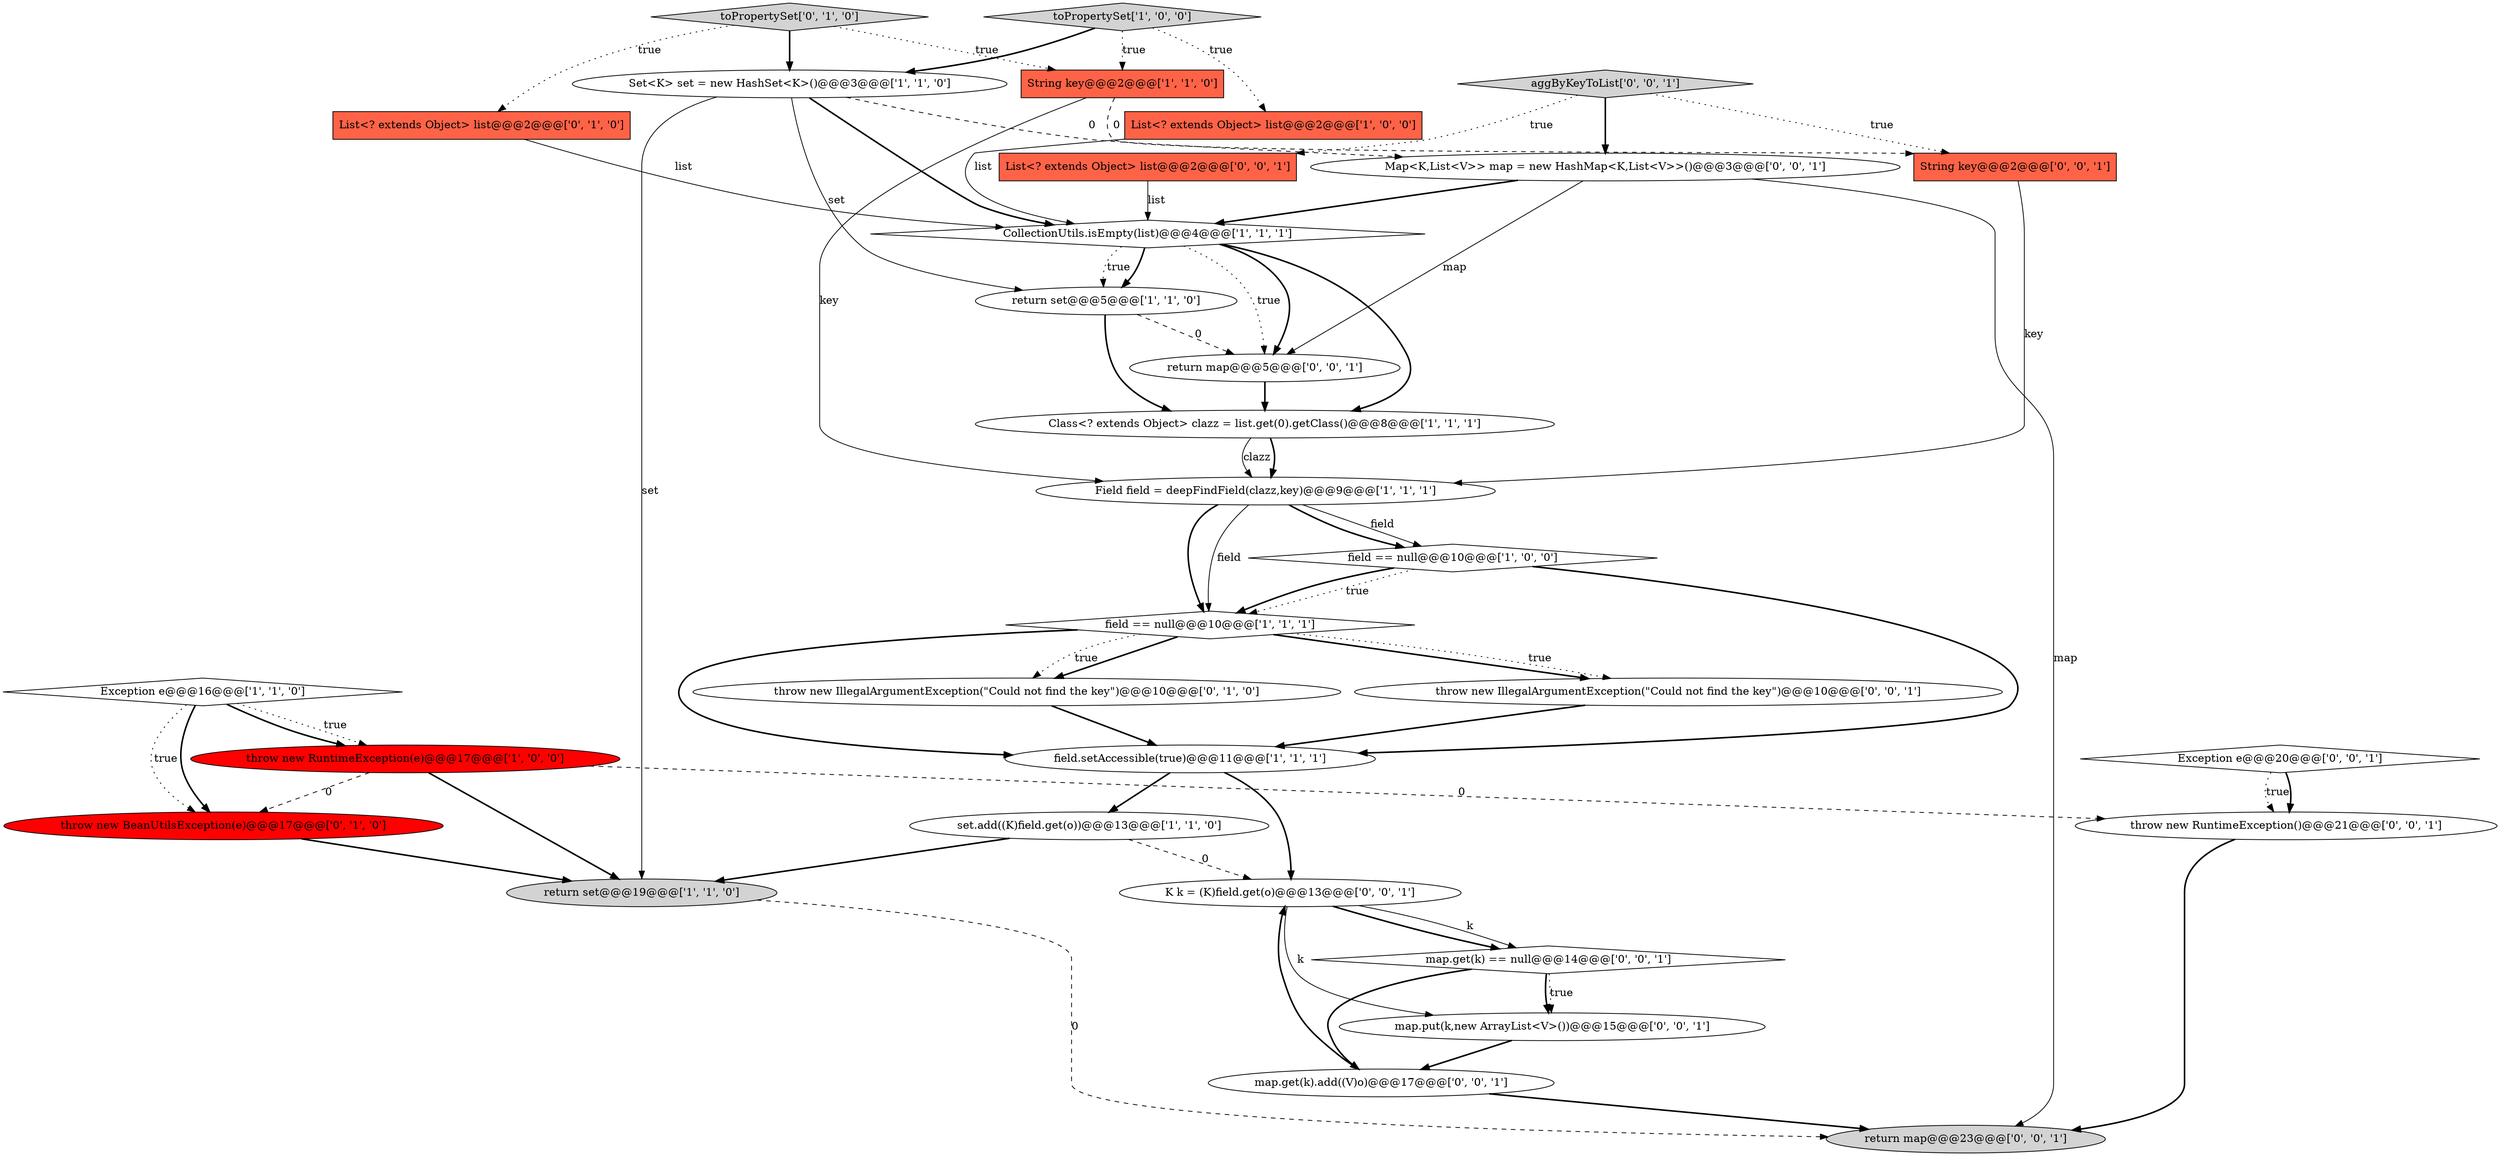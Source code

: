 digraph {
5 [style = filled, label = "throw new RuntimeException(e)@@@17@@@['1', '0', '0']", fillcolor = red, shape = ellipse image = "AAA1AAABBB1BBB"];
25 [style = filled, label = "throw new IllegalArgumentException(\"Could not find the key\")@@@10@@@['0', '0', '1']", fillcolor = white, shape = ellipse image = "AAA0AAABBB3BBB"];
17 [style = filled, label = "throw new IllegalArgumentException(\"Could not find the key\")@@@10@@@['0', '1', '0']", fillcolor = white, shape = ellipse image = "AAA0AAABBB2BBB"];
23 [style = filled, label = "Exception e@@@20@@@['0', '0', '1']", fillcolor = white, shape = diamond image = "AAA0AAABBB3BBB"];
24 [style = filled, label = "Map<K,List<V>> map = new HashMap<K,List<V>>()@@@3@@@['0', '0', '1']", fillcolor = white, shape = ellipse image = "AAA0AAABBB3BBB"];
10 [style = filled, label = "return set@@@5@@@['1', '1', '0']", fillcolor = white, shape = ellipse image = "AAA0AAABBB1BBB"];
7 [style = filled, label = "return set@@@19@@@['1', '1', '0']", fillcolor = lightgray, shape = ellipse image = "AAA0AAABBB1BBB"];
18 [style = filled, label = "toPropertySet['0', '1', '0']", fillcolor = lightgray, shape = diamond image = "AAA0AAABBB2BBB"];
2 [style = filled, label = "Set<K> set = new HashSet<K>()@@@3@@@['1', '1', '0']", fillcolor = white, shape = ellipse image = "AAA0AAABBB1BBB"];
26 [style = filled, label = "return map@@@5@@@['0', '0', '1']", fillcolor = white, shape = ellipse image = "AAA0AAABBB3BBB"];
0 [style = filled, label = "Class<? extends Object> clazz = list.get(0).getClass()@@@8@@@['1', '1', '1']", fillcolor = white, shape = ellipse image = "AAA0AAABBB1BBB"];
4 [style = filled, label = "set.add((K)field.get(o))@@@13@@@['1', '1', '0']", fillcolor = white, shape = ellipse image = "AAA0AAABBB1BBB"];
30 [style = filled, label = "map.put(k,new ArrayList<V>())@@@15@@@['0', '0', '1']", fillcolor = white, shape = ellipse image = "AAA0AAABBB3BBB"];
9 [style = filled, label = "CollectionUtils.isEmpty(list)@@@4@@@['1', '1', '1']", fillcolor = white, shape = diamond image = "AAA0AAABBB1BBB"];
1 [style = filled, label = "toPropertySet['1', '0', '0']", fillcolor = lightgray, shape = diamond image = "AAA0AAABBB1BBB"];
16 [style = filled, label = "List<? extends Object> list@@@2@@@['0', '1', '0']", fillcolor = tomato, shape = box image = "AAA0AAABBB2BBB"];
12 [style = filled, label = "Exception e@@@16@@@['1', '1', '0']", fillcolor = white, shape = diamond image = "AAA0AAABBB1BBB"];
21 [style = filled, label = "map.get(k) == null@@@14@@@['0', '0', '1']", fillcolor = white, shape = diamond image = "AAA0AAABBB3BBB"];
20 [style = filled, label = "return map@@@23@@@['0', '0', '1']", fillcolor = lightgray, shape = ellipse image = "AAA0AAABBB3BBB"];
3 [style = filled, label = "Field field = deepFindField(clazz,key)@@@9@@@['1', '1', '1']", fillcolor = white, shape = ellipse image = "AAA0AAABBB1BBB"];
28 [style = filled, label = "K k = (K)field.get(o)@@@13@@@['0', '0', '1']", fillcolor = white, shape = ellipse image = "AAA0AAABBB3BBB"];
11 [style = filled, label = "field.setAccessible(true)@@@11@@@['1', '1', '1']", fillcolor = white, shape = ellipse image = "AAA0AAABBB1BBB"];
8 [style = filled, label = "String key@@@2@@@['1', '1', '0']", fillcolor = tomato, shape = box image = "AAA0AAABBB1BBB"];
22 [style = filled, label = "aggByKeyToList['0', '0', '1']", fillcolor = lightgray, shape = diamond image = "AAA0AAABBB3BBB"];
31 [style = filled, label = "map.get(k).add((V)o)@@@17@@@['0', '0', '1']", fillcolor = white, shape = ellipse image = "AAA0AAABBB3BBB"];
27 [style = filled, label = "List<? extends Object> list@@@2@@@['0', '0', '1']", fillcolor = tomato, shape = box image = "AAA0AAABBB3BBB"];
15 [style = filled, label = "throw new BeanUtilsException(e)@@@17@@@['0', '1', '0']", fillcolor = red, shape = ellipse image = "AAA1AAABBB2BBB"];
19 [style = filled, label = "throw new RuntimeException()@@@21@@@['0', '0', '1']", fillcolor = white, shape = ellipse image = "AAA0AAABBB3BBB"];
14 [style = filled, label = "field == null@@@10@@@['1', '1', '1']", fillcolor = white, shape = diamond image = "AAA0AAABBB1BBB"];
29 [style = filled, label = "String key@@@2@@@['0', '0', '1']", fillcolor = tomato, shape = box image = "AAA0AAABBB3BBB"];
6 [style = filled, label = "List<? extends Object> list@@@2@@@['1', '0', '0']", fillcolor = tomato, shape = box image = "AAA0AAABBB1BBB"];
13 [style = filled, label = "field == null@@@10@@@['1', '0', '0']", fillcolor = white, shape = diamond image = "AAA0AAABBB1BBB"];
0->3 [style = bold, label=""];
11->28 [style = bold, label=""];
22->29 [style = dotted, label="true"];
9->26 [style = dotted, label="true"];
14->25 [style = bold, label=""];
9->0 [style = bold, label=""];
28->21 [style = solid, label="k"];
12->5 [style = bold, label=""];
6->9 [style = solid, label="list"];
3->13 [style = solid, label="field"];
15->7 [style = bold, label=""];
18->16 [style = dotted, label="true"];
0->3 [style = solid, label="clazz"];
8->3 [style = solid, label="key"];
19->20 [style = bold, label=""];
11->4 [style = bold, label=""];
3->14 [style = bold, label=""];
12->15 [style = bold, label=""];
12->15 [style = dotted, label="true"];
7->20 [style = dashed, label="0"];
14->17 [style = bold, label=""];
18->8 [style = dotted, label="true"];
27->9 [style = solid, label="list"];
2->9 [style = bold, label=""];
9->10 [style = bold, label=""];
21->30 [style = bold, label=""];
18->2 [style = bold, label=""];
23->19 [style = dotted, label="true"];
13->11 [style = bold, label=""];
4->7 [style = bold, label=""];
4->28 [style = dashed, label="0"];
16->9 [style = solid, label="list"];
9->26 [style = bold, label=""];
14->17 [style = dotted, label="true"];
26->0 [style = bold, label=""];
28->21 [style = bold, label=""];
10->26 [style = dashed, label="0"];
21->31 [style = bold, label=""];
2->7 [style = solid, label="set"];
12->5 [style = dotted, label="true"];
25->11 [style = bold, label=""];
24->20 [style = solid, label="map"];
30->31 [style = bold, label=""];
2->10 [style = solid, label="set"];
3->14 [style = solid, label="field"];
23->19 [style = bold, label=""];
10->0 [style = bold, label=""];
14->25 [style = dotted, label="true"];
21->30 [style = dotted, label="true"];
22->27 [style = dotted, label="true"];
1->8 [style = dotted, label="true"];
3->13 [style = bold, label=""];
24->26 [style = solid, label="map"];
5->7 [style = bold, label=""];
1->6 [style = dotted, label="true"];
1->2 [style = bold, label=""];
31->28 [style = bold, label=""];
22->24 [style = bold, label=""];
2->24 [style = dashed, label="0"];
31->20 [style = bold, label=""];
13->14 [style = dotted, label="true"];
9->10 [style = dotted, label="true"];
5->15 [style = dashed, label="0"];
14->11 [style = bold, label=""];
13->14 [style = bold, label=""];
5->19 [style = dashed, label="0"];
8->29 [style = dashed, label="0"];
29->3 [style = solid, label="key"];
24->9 [style = bold, label=""];
28->30 [style = solid, label="k"];
17->11 [style = bold, label=""];
}
